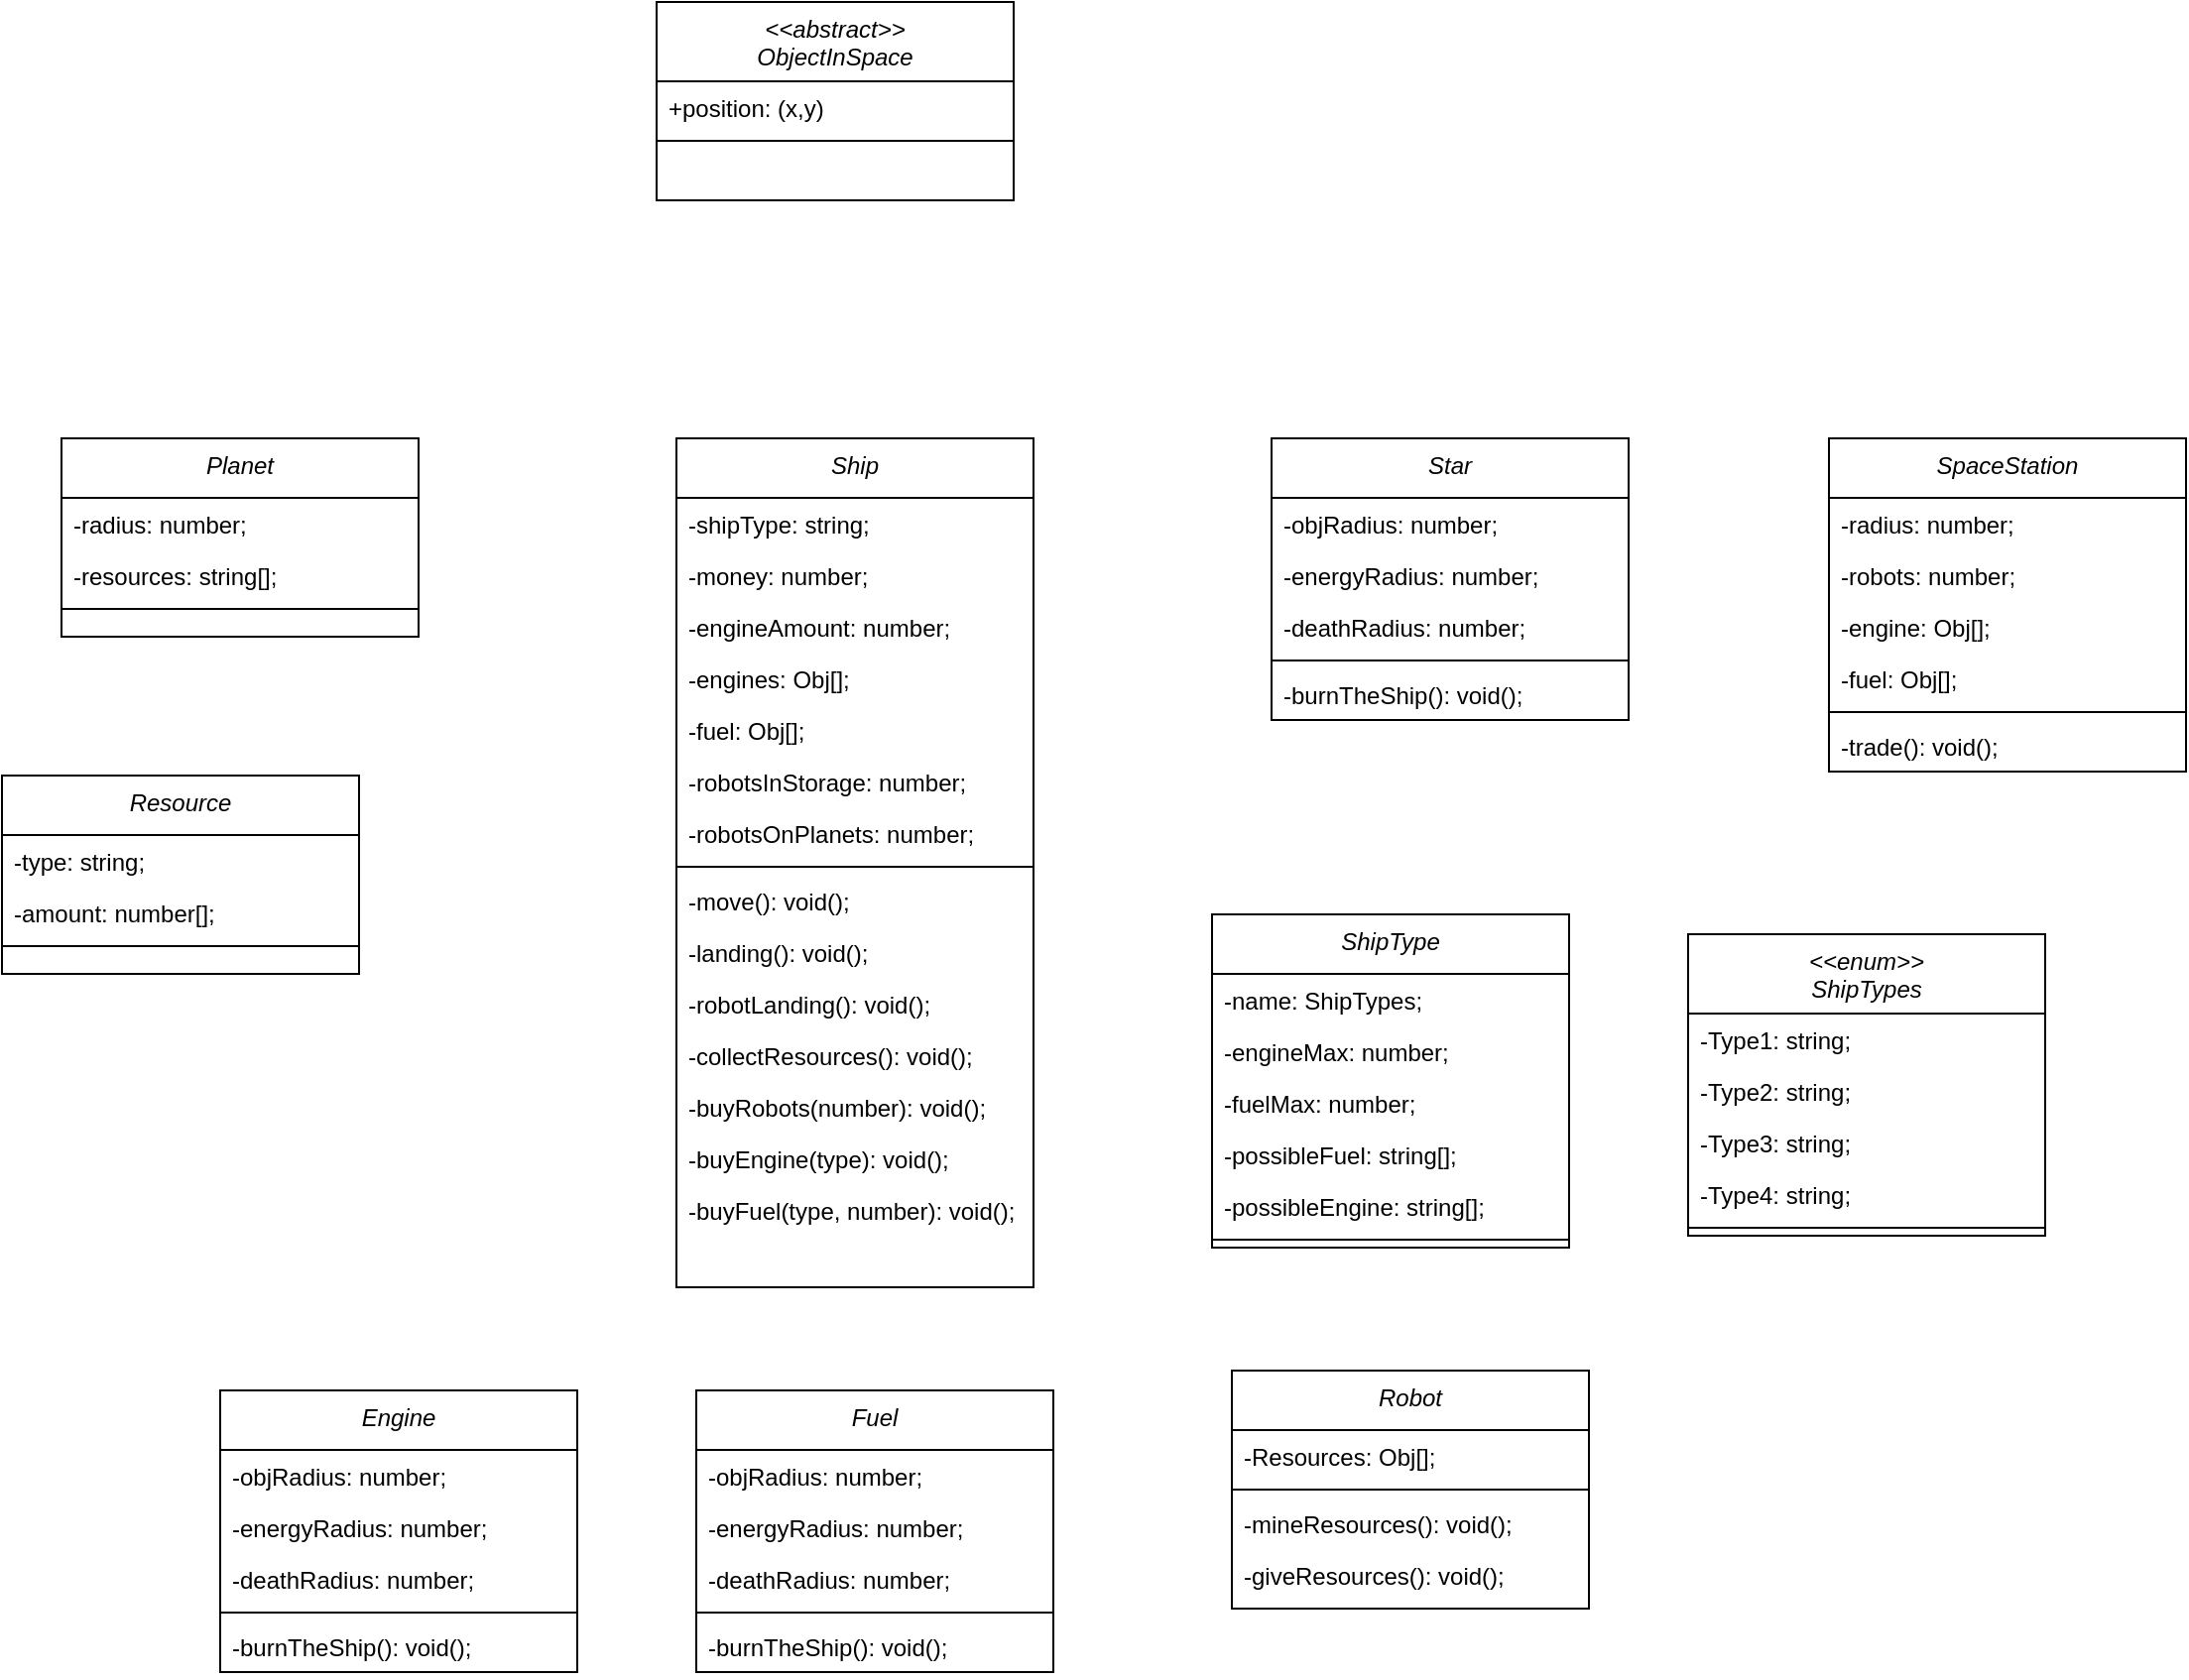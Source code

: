 <mxfile version="17.4.6" type="device"><diagram id="C5RBs43oDa-KdzZeNtuy" name="Page-1"><mxGraphModel dx="2062" dy="1122" grid="1" gridSize="10" guides="1" tooltips="1" connect="1" arrows="1" fold="1" page="1" pageScale="1" pageWidth="827" pageHeight="1169" math="0" shadow="0"><root><mxCell id="WIyWlLk6GJQsqaUBKTNV-0"/><mxCell id="WIyWlLk6GJQsqaUBKTNV-1" parent="WIyWlLk6GJQsqaUBKTNV-0"/><mxCell id="O_Ed9xyJAhgKnhbcGwa4-0" value="&lt;&lt;abstract&gt;&gt;&#10;ObjectInSpace" style="swimlane;fontStyle=2;align=center;verticalAlign=top;childLayout=stackLayout;horizontal=1;startSize=40;horizontalStack=0;resizeParent=1;resizeLast=0;collapsible=1;marginBottom=0;rounded=0;shadow=0;strokeWidth=1;" vertex="1" parent="WIyWlLk6GJQsqaUBKTNV-1"><mxGeometry x="470" y="30" width="180" height="100" as="geometry"><mxRectangle x="230" y="140" width="160" height="26" as="alternateBounds"/></mxGeometry></mxCell><mxCell id="O_Ed9xyJAhgKnhbcGwa4-1" value="+position: (x,y)" style="text;align=left;verticalAlign=top;spacingLeft=4;spacingRight=4;overflow=hidden;rotatable=0;points=[[0,0.5],[1,0.5]];portConstraint=eastwest;" vertex="1" parent="O_Ed9xyJAhgKnhbcGwa4-0"><mxGeometry y="40" width="180" height="26" as="geometry"/></mxCell><mxCell id="O_Ed9xyJAhgKnhbcGwa4-4" value="" style="line;html=1;strokeWidth=1;align=left;verticalAlign=middle;spacingTop=-1;spacingLeft=3;spacingRight=3;rotatable=0;labelPosition=right;points=[];portConstraint=eastwest;" vertex="1" parent="O_Ed9xyJAhgKnhbcGwa4-0"><mxGeometry y="66" width="180" height="8" as="geometry"/></mxCell><mxCell id="O_Ed9xyJAhgKnhbcGwa4-7" value="Planet" style="swimlane;fontStyle=2;align=center;verticalAlign=top;childLayout=stackLayout;horizontal=1;startSize=30;horizontalStack=0;resizeParent=1;resizeLast=0;collapsible=1;marginBottom=0;rounded=0;shadow=0;strokeWidth=1;" vertex="1" parent="WIyWlLk6GJQsqaUBKTNV-1"><mxGeometry x="170" y="250" width="180" height="100" as="geometry"><mxRectangle x="230" y="140" width="160" height="26" as="alternateBounds"/></mxGeometry></mxCell><mxCell id="O_Ed9xyJAhgKnhbcGwa4-8" value="-radius: number;&#10;" style="text;align=left;verticalAlign=top;spacingLeft=4;spacingRight=4;overflow=hidden;rotatable=0;points=[[0,0.5],[1,0.5]];portConstraint=eastwest;" vertex="1" parent="O_Ed9xyJAhgKnhbcGwa4-7"><mxGeometry y="30" width="180" height="26" as="geometry"/></mxCell><mxCell id="O_Ed9xyJAhgKnhbcGwa4-10" value="-resources: string[];&#10;" style="text;align=left;verticalAlign=top;spacingLeft=4;spacingRight=4;overflow=hidden;rotatable=0;points=[[0,0.5],[1,0.5]];portConstraint=eastwest;" vertex="1" parent="O_Ed9xyJAhgKnhbcGwa4-7"><mxGeometry y="56" width="180" height="26" as="geometry"/></mxCell><mxCell id="O_Ed9xyJAhgKnhbcGwa4-9" value="" style="line;html=1;strokeWidth=1;align=left;verticalAlign=middle;spacingTop=-1;spacingLeft=3;spacingRight=3;rotatable=0;labelPosition=right;points=[];portConstraint=eastwest;" vertex="1" parent="O_Ed9xyJAhgKnhbcGwa4-7"><mxGeometry y="82" width="180" height="8" as="geometry"/></mxCell><mxCell id="O_Ed9xyJAhgKnhbcGwa4-13" value="Resource" style="swimlane;fontStyle=2;align=center;verticalAlign=top;childLayout=stackLayout;horizontal=1;startSize=30;horizontalStack=0;resizeParent=1;resizeLast=0;collapsible=1;marginBottom=0;rounded=0;shadow=0;strokeWidth=1;" vertex="1" parent="WIyWlLk6GJQsqaUBKTNV-1"><mxGeometry x="140" y="420" width="180" height="100" as="geometry"><mxRectangle x="230" y="140" width="160" height="26" as="alternateBounds"/></mxGeometry></mxCell><mxCell id="O_Ed9xyJAhgKnhbcGwa4-14" value="-type: string;&#10;" style="text;align=left;verticalAlign=top;spacingLeft=4;spacingRight=4;overflow=hidden;rotatable=0;points=[[0,0.5],[1,0.5]];portConstraint=eastwest;" vertex="1" parent="O_Ed9xyJAhgKnhbcGwa4-13"><mxGeometry y="30" width="180" height="26" as="geometry"/></mxCell><mxCell id="O_Ed9xyJAhgKnhbcGwa4-15" value="-amount: number[];&#10;" style="text;align=left;verticalAlign=top;spacingLeft=4;spacingRight=4;overflow=hidden;rotatable=0;points=[[0,0.5],[1,0.5]];portConstraint=eastwest;" vertex="1" parent="O_Ed9xyJAhgKnhbcGwa4-13"><mxGeometry y="56" width="180" height="26" as="geometry"/></mxCell><mxCell id="O_Ed9xyJAhgKnhbcGwa4-16" value="" style="line;html=1;strokeWidth=1;align=left;verticalAlign=middle;spacingTop=-1;spacingLeft=3;spacingRight=3;rotatable=0;labelPosition=right;points=[];portConstraint=eastwest;" vertex="1" parent="O_Ed9xyJAhgKnhbcGwa4-13"><mxGeometry y="82" width="180" height="8" as="geometry"/></mxCell><mxCell id="O_Ed9xyJAhgKnhbcGwa4-17" value="Star" style="swimlane;fontStyle=2;align=center;verticalAlign=top;childLayout=stackLayout;horizontal=1;startSize=30;horizontalStack=0;resizeParent=1;resizeLast=0;collapsible=1;marginBottom=0;rounded=0;shadow=0;strokeWidth=1;" vertex="1" parent="WIyWlLk6GJQsqaUBKTNV-1"><mxGeometry x="780" y="250" width="180" height="142" as="geometry"><mxRectangle x="230" y="140" width="160" height="26" as="alternateBounds"/></mxGeometry></mxCell><mxCell id="O_Ed9xyJAhgKnhbcGwa4-18" value="-objRadius: number;&#10;" style="text;align=left;verticalAlign=top;spacingLeft=4;spacingRight=4;overflow=hidden;rotatable=0;points=[[0,0.5],[1,0.5]];portConstraint=eastwest;" vertex="1" parent="O_Ed9xyJAhgKnhbcGwa4-17"><mxGeometry y="30" width="180" height="26" as="geometry"/></mxCell><mxCell id="O_Ed9xyJAhgKnhbcGwa4-19" value="-energyRadius: number;&#10;" style="text;align=left;verticalAlign=top;spacingLeft=4;spacingRight=4;overflow=hidden;rotatable=0;points=[[0,0.5],[1,0.5]];portConstraint=eastwest;" vertex="1" parent="O_Ed9xyJAhgKnhbcGwa4-17"><mxGeometry y="56" width="180" height="26" as="geometry"/></mxCell><mxCell id="O_Ed9xyJAhgKnhbcGwa4-21" value="-deathRadius: number;&#10;" style="text;align=left;verticalAlign=top;spacingLeft=4;spacingRight=4;overflow=hidden;rotatable=0;points=[[0,0.5],[1,0.5]];portConstraint=eastwest;" vertex="1" parent="O_Ed9xyJAhgKnhbcGwa4-17"><mxGeometry y="82" width="180" height="26" as="geometry"/></mxCell><mxCell id="O_Ed9xyJAhgKnhbcGwa4-20" value="" style="line;html=1;strokeWidth=1;align=left;verticalAlign=middle;spacingTop=-1;spacingLeft=3;spacingRight=3;rotatable=0;labelPosition=right;points=[];portConstraint=eastwest;" vertex="1" parent="O_Ed9xyJAhgKnhbcGwa4-17"><mxGeometry y="108" width="180" height="8" as="geometry"/></mxCell><mxCell id="O_Ed9xyJAhgKnhbcGwa4-22" value="-burnTheShip(): void();&#10;" style="text;align=left;verticalAlign=top;spacingLeft=4;spacingRight=4;overflow=hidden;rotatable=0;points=[[0,0.5],[1,0.5]];portConstraint=eastwest;" vertex="1" parent="O_Ed9xyJAhgKnhbcGwa4-17"><mxGeometry y="116" width="180" height="26" as="geometry"/></mxCell><mxCell id="O_Ed9xyJAhgKnhbcGwa4-23" value="Ship" style="swimlane;fontStyle=2;align=center;verticalAlign=top;childLayout=stackLayout;horizontal=1;startSize=30;horizontalStack=0;resizeParent=1;resizeLast=0;collapsible=1;marginBottom=0;rounded=0;shadow=0;strokeWidth=1;" vertex="1" parent="WIyWlLk6GJQsqaUBKTNV-1"><mxGeometry x="480" y="250" width="180" height="428" as="geometry"><mxRectangle x="230" y="140" width="160" height="26" as="alternateBounds"/></mxGeometry></mxCell><mxCell id="O_Ed9xyJAhgKnhbcGwa4-24" value="-shipType: string;&#10;" style="text;align=left;verticalAlign=top;spacingLeft=4;spacingRight=4;overflow=hidden;rotatable=0;points=[[0,0.5],[1,0.5]];portConstraint=eastwest;" vertex="1" parent="O_Ed9xyJAhgKnhbcGwa4-23"><mxGeometry y="30" width="180" height="26" as="geometry"/></mxCell><mxCell id="O_Ed9xyJAhgKnhbcGwa4-64" value="-money: number;&#10;" style="text;align=left;verticalAlign=top;spacingLeft=4;spacingRight=4;overflow=hidden;rotatable=0;points=[[0,0.5],[1,0.5]];portConstraint=eastwest;" vertex="1" parent="O_Ed9xyJAhgKnhbcGwa4-23"><mxGeometry y="56" width="180" height="26" as="geometry"/></mxCell><mxCell id="O_Ed9xyJAhgKnhbcGwa4-25" value="-engineAmount: number;&#10;" style="text;align=left;verticalAlign=top;spacingLeft=4;spacingRight=4;overflow=hidden;rotatable=0;points=[[0,0.5],[1,0.5]];portConstraint=eastwest;" vertex="1" parent="O_Ed9xyJAhgKnhbcGwa4-23"><mxGeometry y="82" width="180" height="26" as="geometry"/></mxCell><mxCell id="O_Ed9xyJAhgKnhbcGwa4-30" value="-engines: Obj[];&#10;" style="text;align=left;verticalAlign=top;spacingLeft=4;spacingRight=4;overflow=hidden;rotatable=0;points=[[0,0.5],[1,0.5]];portConstraint=eastwest;" vertex="1" parent="O_Ed9xyJAhgKnhbcGwa4-23"><mxGeometry y="108" width="180" height="26" as="geometry"/></mxCell><mxCell id="O_Ed9xyJAhgKnhbcGwa4-39" value="-fuel: Obj[];&#10;" style="text;align=left;verticalAlign=top;spacingLeft=4;spacingRight=4;overflow=hidden;rotatable=0;points=[[0,0.5],[1,0.5]];portConstraint=eastwest;" vertex="1" parent="O_Ed9xyJAhgKnhbcGwa4-23"><mxGeometry y="134" width="180" height="26" as="geometry"/></mxCell><mxCell id="O_Ed9xyJAhgKnhbcGwa4-31" value="-robotsInStorage: number;&#10;" style="text;align=left;verticalAlign=top;spacingLeft=4;spacingRight=4;overflow=hidden;rotatable=0;points=[[0,0.5],[1,0.5]];portConstraint=eastwest;" vertex="1" parent="O_Ed9xyJAhgKnhbcGwa4-23"><mxGeometry y="160" width="180" height="26" as="geometry"/></mxCell><mxCell id="O_Ed9xyJAhgKnhbcGwa4-32" value="-robotsOnPlanets: number;&#10;" style="text;align=left;verticalAlign=top;spacingLeft=4;spacingRight=4;overflow=hidden;rotatable=0;points=[[0,0.5],[1,0.5]];portConstraint=eastwest;" vertex="1" parent="O_Ed9xyJAhgKnhbcGwa4-23"><mxGeometry y="186" width="180" height="26" as="geometry"/></mxCell><mxCell id="O_Ed9xyJAhgKnhbcGwa4-27" value="" style="line;html=1;strokeWidth=1;align=left;verticalAlign=middle;spacingTop=-1;spacingLeft=3;spacingRight=3;rotatable=0;labelPosition=right;points=[];portConstraint=eastwest;" vertex="1" parent="O_Ed9xyJAhgKnhbcGwa4-23"><mxGeometry y="212" width="180" height="8" as="geometry"/></mxCell><mxCell id="O_Ed9xyJAhgKnhbcGwa4-28" value="-move(): void();&#10;" style="text;align=left;verticalAlign=top;spacingLeft=4;spacingRight=4;overflow=hidden;rotatable=0;points=[[0,0.5],[1,0.5]];portConstraint=eastwest;" vertex="1" parent="O_Ed9xyJAhgKnhbcGwa4-23"><mxGeometry y="220" width="180" height="26" as="geometry"/></mxCell><mxCell id="O_Ed9xyJAhgKnhbcGwa4-33" value="-landing(): void();&#10;" style="text;align=left;verticalAlign=top;spacingLeft=4;spacingRight=4;overflow=hidden;rotatable=0;points=[[0,0.5],[1,0.5]];portConstraint=eastwest;" vertex="1" parent="O_Ed9xyJAhgKnhbcGwa4-23"><mxGeometry y="246" width="180" height="26" as="geometry"/></mxCell><mxCell id="O_Ed9xyJAhgKnhbcGwa4-34" value="-robotLanding(): void();&#10;" style="text;align=left;verticalAlign=top;spacingLeft=4;spacingRight=4;overflow=hidden;rotatable=0;points=[[0,0.5],[1,0.5]];portConstraint=eastwest;" vertex="1" parent="O_Ed9xyJAhgKnhbcGwa4-23"><mxGeometry y="272" width="180" height="26" as="geometry"/></mxCell><mxCell id="O_Ed9xyJAhgKnhbcGwa4-35" value="-collectResources(): void();&#10;" style="text;align=left;verticalAlign=top;spacingLeft=4;spacingRight=4;overflow=hidden;rotatable=0;points=[[0,0.5],[1,0.5]];portConstraint=eastwest;" vertex="1" parent="O_Ed9xyJAhgKnhbcGwa4-23"><mxGeometry y="298" width="180" height="26" as="geometry"/></mxCell><mxCell id="O_Ed9xyJAhgKnhbcGwa4-36" value="-buyRobots(number): void();&#10;" style="text;align=left;verticalAlign=top;spacingLeft=4;spacingRight=4;overflow=hidden;rotatable=0;points=[[0,0.5],[1,0.5]];portConstraint=eastwest;" vertex="1" parent="O_Ed9xyJAhgKnhbcGwa4-23"><mxGeometry y="324" width="180" height="26" as="geometry"/></mxCell><mxCell id="O_Ed9xyJAhgKnhbcGwa4-37" value="-buyEngine(type): void();&#10;" style="text;align=left;verticalAlign=top;spacingLeft=4;spacingRight=4;overflow=hidden;rotatable=0;points=[[0,0.5],[1,0.5]];portConstraint=eastwest;" vertex="1" parent="O_Ed9xyJAhgKnhbcGwa4-23"><mxGeometry y="350" width="180" height="26" as="geometry"/></mxCell><mxCell id="O_Ed9xyJAhgKnhbcGwa4-38" value="-buyFuel(type, number): void();&#10;" style="text;align=left;verticalAlign=top;spacingLeft=4;spacingRight=4;overflow=hidden;rotatable=0;points=[[0,0.5],[1,0.5]];portConstraint=eastwest;" vertex="1" parent="O_Ed9xyJAhgKnhbcGwa4-23"><mxGeometry y="376" width="180" height="26" as="geometry"/></mxCell><mxCell id="O_Ed9xyJAhgKnhbcGwa4-40" value="Robot" style="swimlane;fontStyle=2;align=center;verticalAlign=top;childLayout=stackLayout;horizontal=1;startSize=30;horizontalStack=0;resizeParent=1;resizeLast=0;collapsible=1;marginBottom=0;rounded=0;shadow=0;strokeWidth=1;" vertex="1" parent="WIyWlLk6GJQsqaUBKTNV-1"><mxGeometry x="760" y="720" width="180" height="120" as="geometry"><mxRectangle x="230" y="140" width="160" height="26" as="alternateBounds"/></mxGeometry></mxCell><mxCell id="O_Ed9xyJAhgKnhbcGwa4-41" value="-Resources: Obj[];&#10;" style="text;align=left;verticalAlign=top;spacingLeft=4;spacingRight=4;overflow=hidden;rotatable=0;points=[[0,0.5],[1,0.5]];portConstraint=eastwest;" vertex="1" parent="O_Ed9xyJAhgKnhbcGwa4-40"><mxGeometry y="30" width="180" height="26" as="geometry"/></mxCell><mxCell id="O_Ed9xyJAhgKnhbcGwa4-44" value="" style="line;html=1;strokeWidth=1;align=left;verticalAlign=middle;spacingTop=-1;spacingLeft=3;spacingRight=3;rotatable=0;labelPosition=right;points=[];portConstraint=eastwest;" vertex="1" parent="O_Ed9xyJAhgKnhbcGwa4-40"><mxGeometry y="56" width="180" height="8" as="geometry"/></mxCell><mxCell id="O_Ed9xyJAhgKnhbcGwa4-83" value="-mineResources(): void();&#10;" style="text;align=left;verticalAlign=top;spacingLeft=4;spacingRight=4;overflow=hidden;rotatable=0;points=[[0,0.5],[1,0.5]];portConstraint=eastwest;" vertex="1" parent="O_Ed9xyJAhgKnhbcGwa4-40"><mxGeometry y="64" width="180" height="26" as="geometry"/></mxCell><mxCell id="O_Ed9xyJAhgKnhbcGwa4-45" value="-giveResources(): void();&#10;" style="text;align=left;verticalAlign=top;spacingLeft=4;spacingRight=4;overflow=hidden;rotatable=0;points=[[0,0.5],[1,0.5]];portConstraint=eastwest;" vertex="1" parent="O_Ed9xyJAhgKnhbcGwa4-40"><mxGeometry y="90" width="180" height="26" as="geometry"/></mxCell><mxCell id="O_Ed9xyJAhgKnhbcGwa4-46" value="Fuel" style="swimlane;fontStyle=2;align=center;verticalAlign=top;childLayout=stackLayout;horizontal=1;startSize=30;horizontalStack=0;resizeParent=1;resizeLast=0;collapsible=1;marginBottom=0;rounded=0;shadow=0;strokeWidth=1;" vertex="1" parent="WIyWlLk6GJQsqaUBKTNV-1"><mxGeometry x="490" y="730" width="180" height="142" as="geometry"><mxRectangle x="230" y="140" width="160" height="26" as="alternateBounds"/></mxGeometry></mxCell><mxCell id="O_Ed9xyJAhgKnhbcGwa4-47" value="-objRadius: number;&#10;" style="text;align=left;verticalAlign=top;spacingLeft=4;spacingRight=4;overflow=hidden;rotatable=0;points=[[0,0.5],[1,0.5]];portConstraint=eastwest;" vertex="1" parent="O_Ed9xyJAhgKnhbcGwa4-46"><mxGeometry y="30" width="180" height="26" as="geometry"/></mxCell><mxCell id="O_Ed9xyJAhgKnhbcGwa4-48" value="-energyRadius: number;&#10;" style="text;align=left;verticalAlign=top;spacingLeft=4;spacingRight=4;overflow=hidden;rotatable=0;points=[[0,0.5],[1,0.5]];portConstraint=eastwest;" vertex="1" parent="O_Ed9xyJAhgKnhbcGwa4-46"><mxGeometry y="56" width="180" height="26" as="geometry"/></mxCell><mxCell id="O_Ed9xyJAhgKnhbcGwa4-49" value="-deathRadius: number;&#10;" style="text;align=left;verticalAlign=top;spacingLeft=4;spacingRight=4;overflow=hidden;rotatable=0;points=[[0,0.5],[1,0.5]];portConstraint=eastwest;" vertex="1" parent="O_Ed9xyJAhgKnhbcGwa4-46"><mxGeometry y="82" width="180" height="26" as="geometry"/></mxCell><mxCell id="O_Ed9xyJAhgKnhbcGwa4-50" value="" style="line;html=1;strokeWidth=1;align=left;verticalAlign=middle;spacingTop=-1;spacingLeft=3;spacingRight=3;rotatable=0;labelPosition=right;points=[];portConstraint=eastwest;" vertex="1" parent="O_Ed9xyJAhgKnhbcGwa4-46"><mxGeometry y="108" width="180" height="8" as="geometry"/></mxCell><mxCell id="O_Ed9xyJAhgKnhbcGwa4-51" value="-burnTheShip(): void();&#10;" style="text;align=left;verticalAlign=top;spacingLeft=4;spacingRight=4;overflow=hidden;rotatable=0;points=[[0,0.5],[1,0.5]];portConstraint=eastwest;" vertex="1" parent="O_Ed9xyJAhgKnhbcGwa4-46"><mxGeometry y="116" width="180" height="26" as="geometry"/></mxCell><mxCell id="O_Ed9xyJAhgKnhbcGwa4-52" value="Engine" style="swimlane;fontStyle=2;align=center;verticalAlign=top;childLayout=stackLayout;horizontal=1;startSize=30;horizontalStack=0;resizeParent=1;resizeLast=0;collapsible=1;marginBottom=0;rounded=0;shadow=0;strokeWidth=1;" vertex="1" parent="WIyWlLk6GJQsqaUBKTNV-1"><mxGeometry x="250" y="730" width="180" height="142" as="geometry"><mxRectangle x="230" y="140" width="160" height="26" as="alternateBounds"/></mxGeometry></mxCell><mxCell id="O_Ed9xyJAhgKnhbcGwa4-53" value="-objRadius: number;&#10;" style="text;align=left;verticalAlign=top;spacingLeft=4;spacingRight=4;overflow=hidden;rotatable=0;points=[[0,0.5],[1,0.5]];portConstraint=eastwest;" vertex="1" parent="O_Ed9xyJAhgKnhbcGwa4-52"><mxGeometry y="30" width="180" height="26" as="geometry"/></mxCell><mxCell id="O_Ed9xyJAhgKnhbcGwa4-54" value="-energyRadius: number;&#10;" style="text;align=left;verticalAlign=top;spacingLeft=4;spacingRight=4;overflow=hidden;rotatable=0;points=[[0,0.5],[1,0.5]];portConstraint=eastwest;" vertex="1" parent="O_Ed9xyJAhgKnhbcGwa4-52"><mxGeometry y="56" width="180" height="26" as="geometry"/></mxCell><mxCell id="O_Ed9xyJAhgKnhbcGwa4-55" value="-deathRadius: number;&#10;" style="text;align=left;verticalAlign=top;spacingLeft=4;spacingRight=4;overflow=hidden;rotatable=0;points=[[0,0.5],[1,0.5]];portConstraint=eastwest;" vertex="1" parent="O_Ed9xyJAhgKnhbcGwa4-52"><mxGeometry y="82" width="180" height="26" as="geometry"/></mxCell><mxCell id="O_Ed9xyJAhgKnhbcGwa4-56" value="" style="line;html=1;strokeWidth=1;align=left;verticalAlign=middle;spacingTop=-1;spacingLeft=3;spacingRight=3;rotatable=0;labelPosition=right;points=[];portConstraint=eastwest;" vertex="1" parent="O_Ed9xyJAhgKnhbcGwa4-52"><mxGeometry y="108" width="180" height="8" as="geometry"/></mxCell><mxCell id="O_Ed9xyJAhgKnhbcGwa4-57" value="-burnTheShip(): void();&#10;" style="text;align=left;verticalAlign=top;spacingLeft=4;spacingRight=4;overflow=hidden;rotatable=0;points=[[0,0.5],[1,0.5]];portConstraint=eastwest;" vertex="1" parent="O_Ed9xyJAhgKnhbcGwa4-52"><mxGeometry y="116" width="180" height="26" as="geometry"/></mxCell><mxCell id="O_Ed9xyJAhgKnhbcGwa4-58" value="SpaceStation" style="swimlane;fontStyle=2;align=center;verticalAlign=top;childLayout=stackLayout;horizontal=1;startSize=30;horizontalStack=0;resizeParent=1;resizeLast=0;collapsible=1;marginBottom=0;rounded=0;shadow=0;strokeWidth=1;" vertex="1" parent="WIyWlLk6GJQsqaUBKTNV-1"><mxGeometry x="1061" y="250" width="180" height="168" as="geometry"><mxRectangle x="230" y="140" width="160" height="26" as="alternateBounds"/></mxGeometry></mxCell><mxCell id="O_Ed9xyJAhgKnhbcGwa4-59" value="-radius: number;&#10;" style="text;align=left;verticalAlign=top;spacingLeft=4;spacingRight=4;overflow=hidden;rotatable=0;points=[[0,0.5],[1,0.5]];portConstraint=eastwest;" vertex="1" parent="O_Ed9xyJAhgKnhbcGwa4-58"><mxGeometry y="30" width="180" height="26" as="geometry"/></mxCell><mxCell id="O_Ed9xyJAhgKnhbcGwa4-60" value="-robots: number;&#10;" style="text;align=left;verticalAlign=top;spacingLeft=4;spacingRight=4;overflow=hidden;rotatable=0;points=[[0,0.5],[1,0.5]];portConstraint=eastwest;" vertex="1" parent="O_Ed9xyJAhgKnhbcGwa4-58"><mxGeometry y="56" width="180" height="26" as="geometry"/></mxCell><mxCell id="O_Ed9xyJAhgKnhbcGwa4-61" value="-engine: Obj[];&#10;" style="text;align=left;verticalAlign=top;spacingLeft=4;spacingRight=4;overflow=hidden;rotatable=0;points=[[0,0.5],[1,0.5]];portConstraint=eastwest;" vertex="1" parent="O_Ed9xyJAhgKnhbcGwa4-58"><mxGeometry y="82" width="180" height="26" as="geometry"/></mxCell><mxCell id="O_Ed9xyJAhgKnhbcGwa4-65" value="-fuel: Obj[];&#10;" style="text;align=left;verticalAlign=top;spacingLeft=4;spacingRight=4;overflow=hidden;rotatable=0;points=[[0,0.5],[1,0.5]];portConstraint=eastwest;" vertex="1" parent="O_Ed9xyJAhgKnhbcGwa4-58"><mxGeometry y="108" width="180" height="26" as="geometry"/></mxCell><mxCell id="O_Ed9xyJAhgKnhbcGwa4-62" value="" style="line;html=1;strokeWidth=1;align=left;verticalAlign=middle;spacingTop=-1;spacingLeft=3;spacingRight=3;rotatable=0;labelPosition=right;points=[];portConstraint=eastwest;" vertex="1" parent="O_Ed9xyJAhgKnhbcGwa4-58"><mxGeometry y="134" width="180" height="8" as="geometry"/></mxCell><mxCell id="O_Ed9xyJAhgKnhbcGwa4-63" value="-trade(): void();&#10;" style="text;align=left;verticalAlign=top;spacingLeft=4;spacingRight=4;overflow=hidden;rotatable=0;points=[[0,0.5],[1,0.5]];portConstraint=eastwest;" vertex="1" parent="O_Ed9xyJAhgKnhbcGwa4-58"><mxGeometry y="142" width="180" height="26" as="geometry"/></mxCell><mxCell id="O_Ed9xyJAhgKnhbcGwa4-66" value="ShipType" style="swimlane;fontStyle=2;align=center;verticalAlign=top;childLayout=stackLayout;horizontal=1;startSize=30;horizontalStack=0;resizeParent=1;resizeLast=0;collapsible=1;marginBottom=0;rounded=0;shadow=0;strokeWidth=1;" vertex="1" parent="WIyWlLk6GJQsqaUBKTNV-1"><mxGeometry x="750" y="490" width="180" height="168" as="geometry"><mxRectangle x="230" y="140" width="160" height="26" as="alternateBounds"/></mxGeometry></mxCell><mxCell id="O_Ed9xyJAhgKnhbcGwa4-67" value="-name: ShipTypes;&#10;" style="text;align=left;verticalAlign=top;spacingLeft=4;spacingRight=4;overflow=hidden;rotatable=0;points=[[0,0.5],[1,0.5]];portConstraint=eastwest;" vertex="1" parent="O_Ed9xyJAhgKnhbcGwa4-66"><mxGeometry y="30" width="180" height="26" as="geometry"/></mxCell><mxCell id="O_Ed9xyJAhgKnhbcGwa4-78" value="-engineMax: number;&#10;" style="text;align=left;verticalAlign=top;spacingLeft=4;spacingRight=4;overflow=hidden;rotatable=0;points=[[0,0.5],[1,0.5]];portConstraint=eastwest;" vertex="1" parent="O_Ed9xyJAhgKnhbcGwa4-66"><mxGeometry y="56" width="180" height="26" as="geometry"/></mxCell><mxCell id="O_Ed9xyJAhgKnhbcGwa4-68" value="-fuelMax: number;&#10;" style="text;align=left;verticalAlign=top;spacingLeft=4;spacingRight=4;overflow=hidden;rotatable=0;points=[[0,0.5],[1,0.5]];portConstraint=eastwest;" vertex="1" parent="O_Ed9xyJAhgKnhbcGwa4-66"><mxGeometry y="82" width="180" height="26" as="geometry"/></mxCell><mxCell id="O_Ed9xyJAhgKnhbcGwa4-69" value="-possibleFuel: string[];&#10;" style="text;align=left;verticalAlign=top;spacingLeft=4;spacingRight=4;overflow=hidden;rotatable=0;points=[[0,0.5],[1,0.5]];portConstraint=eastwest;" vertex="1" parent="O_Ed9xyJAhgKnhbcGwa4-66"><mxGeometry y="108" width="180" height="26" as="geometry"/></mxCell><mxCell id="O_Ed9xyJAhgKnhbcGwa4-79" value="-possibleEngine: string[];&#10;" style="text;align=left;verticalAlign=top;spacingLeft=4;spacingRight=4;overflow=hidden;rotatable=0;points=[[0,0.5],[1,0.5]];portConstraint=eastwest;" vertex="1" parent="O_Ed9xyJAhgKnhbcGwa4-66"><mxGeometry y="134" width="180" height="26" as="geometry"/></mxCell><mxCell id="O_Ed9xyJAhgKnhbcGwa4-70" value="" style="line;html=1;strokeWidth=1;align=left;verticalAlign=middle;spacingTop=-1;spacingLeft=3;spacingRight=3;rotatable=0;labelPosition=right;points=[];portConstraint=eastwest;" vertex="1" parent="O_Ed9xyJAhgKnhbcGwa4-66"><mxGeometry y="160" width="180" height="8" as="geometry"/></mxCell><mxCell id="O_Ed9xyJAhgKnhbcGwa4-72" value="&lt;&lt;enum&gt;&gt;&#10;ShipTypes" style="swimlane;fontStyle=2;align=center;verticalAlign=top;childLayout=stackLayout;horizontal=1;startSize=40;horizontalStack=0;resizeParent=1;resizeLast=0;collapsible=1;marginBottom=0;rounded=0;shadow=0;strokeWidth=1;" vertex="1" parent="WIyWlLk6GJQsqaUBKTNV-1"><mxGeometry x="990" y="500" width="180" height="152" as="geometry"><mxRectangle x="230" y="140" width="160" height="26" as="alternateBounds"/></mxGeometry></mxCell><mxCell id="O_Ed9xyJAhgKnhbcGwa4-73" value="-Type1: string;&#10;" style="text;align=left;verticalAlign=top;spacingLeft=4;spacingRight=4;overflow=hidden;rotatable=0;points=[[0,0.5],[1,0.5]];portConstraint=eastwest;" vertex="1" parent="O_Ed9xyJAhgKnhbcGwa4-72"><mxGeometry y="40" width="180" height="26" as="geometry"/></mxCell><mxCell id="O_Ed9xyJAhgKnhbcGwa4-80" value="-Type2: string;&#10;" style="text;align=left;verticalAlign=top;spacingLeft=4;spacingRight=4;overflow=hidden;rotatable=0;points=[[0,0.5],[1,0.5]];portConstraint=eastwest;" vertex="1" parent="O_Ed9xyJAhgKnhbcGwa4-72"><mxGeometry y="66" width="180" height="26" as="geometry"/></mxCell><mxCell id="O_Ed9xyJAhgKnhbcGwa4-82" value="-Type3: string;" style="text;align=left;verticalAlign=top;spacingLeft=4;spacingRight=4;overflow=hidden;rotatable=0;points=[[0,0.5],[1,0.5]];portConstraint=eastwest;" vertex="1" parent="O_Ed9xyJAhgKnhbcGwa4-72"><mxGeometry y="92" width="180" height="26" as="geometry"/></mxCell><mxCell id="O_Ed9xyJAhgKnhbcGwa4-81" value="-Type4: string;" style="text;align=left;verticalAlign=top;spacingLeft=4;spacingRight=4;overflow=hidden;rotatable=0;points=[[0,0.5],[1,0.5]];portConstraint=eastwest;" vertex="1" parent="O_Ed9xyJAhgKnhbcGwa4-72"><mxGeometry y="118" width="180" height="26" as="geometry"/></mxCell><mxCell id="O_Ed9xyJAhgKnhbcGwa4-76" value="" style="line;html=1;strokeWidth=1;align=left;verticalAlign=middle;spacingTop=-1;spacingLeft=3;spacingRight=3;rotatable=0;labelPosition=right;points=[];portConstraint=eastwest;" vertex="1" parent="O_Ed9xyJAhgKnhbcGwa4-72"><mxGeometry y="144" width="180" height="8" as="geometry"/></mxCell></root></mxGraphModel></diagram></mxfile>